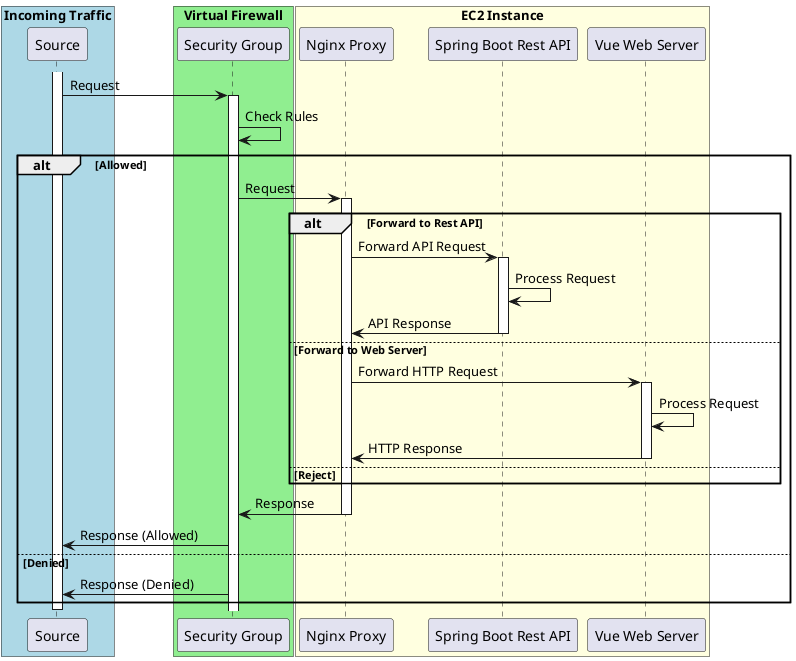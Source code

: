 @startuml

box "Incoming Traffic" #LightBlue
    participant "Source" as Source
end box
box "Virtual Firewall" #LightGreen
    participant "Security Group" as SecurityGroup
end box
box "EC2 Instance" #LightYellow
    participant "Nginx Proxy" as Proxy
    participant "Spring Boot Rest API" as Spring
    participant "Vue Web Server" as Vue
end box

activate Source

Source -> SecurityGroup: Request
activate SecurityGroup
SecurityGroup -> SecurityGroup: Check Rules
alt Allowed
    SecurityGroup -> Proxy: Request
    activate Proxy
    alt Forward to Rest API
        Proxy -> Spring: Forward API Request
        activate Spring
        Spring -> Spring: Process Request
        Spring -> Proxy: API Response
        deactivate Spring
    else Forward to Web Server
        Proxy -> Vue: Forward HTTP Request
        activate Vue
        Vue -> Vue: Process Request
        Vue -> Proxy: HTTP Response
        deactivate Vue
    else Reject
    end
    Proxy -> SecurityGroup: Response
    deactivate Proxy
    SecurityGroup -> Source: Response (Allowed)
else Denied
    SecurityGroup -> Source: Response (Denied)
end

deactivate Source
@enduml